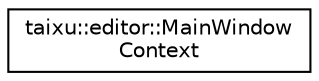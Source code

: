 digraph "Graphical Class Hierarchy"
{
 // LATEX_PDF_SIZE
  edge [fontname="Helvetica",fontsize="10",labelfontname="Helvetica",labelfontsize="10"];
  node [fontname="Helvetica",fontsize="10",shape=record];
  rankdir="LR";
  Node0 [label="taixu::editor::MainWindow\lContext",height=0.2,width=0.4,color="black", fillcolor="white", style="filled",URL="$structtaixu_1_1editor_1_1MainWindowContext.html",tooltip=" "];
}
